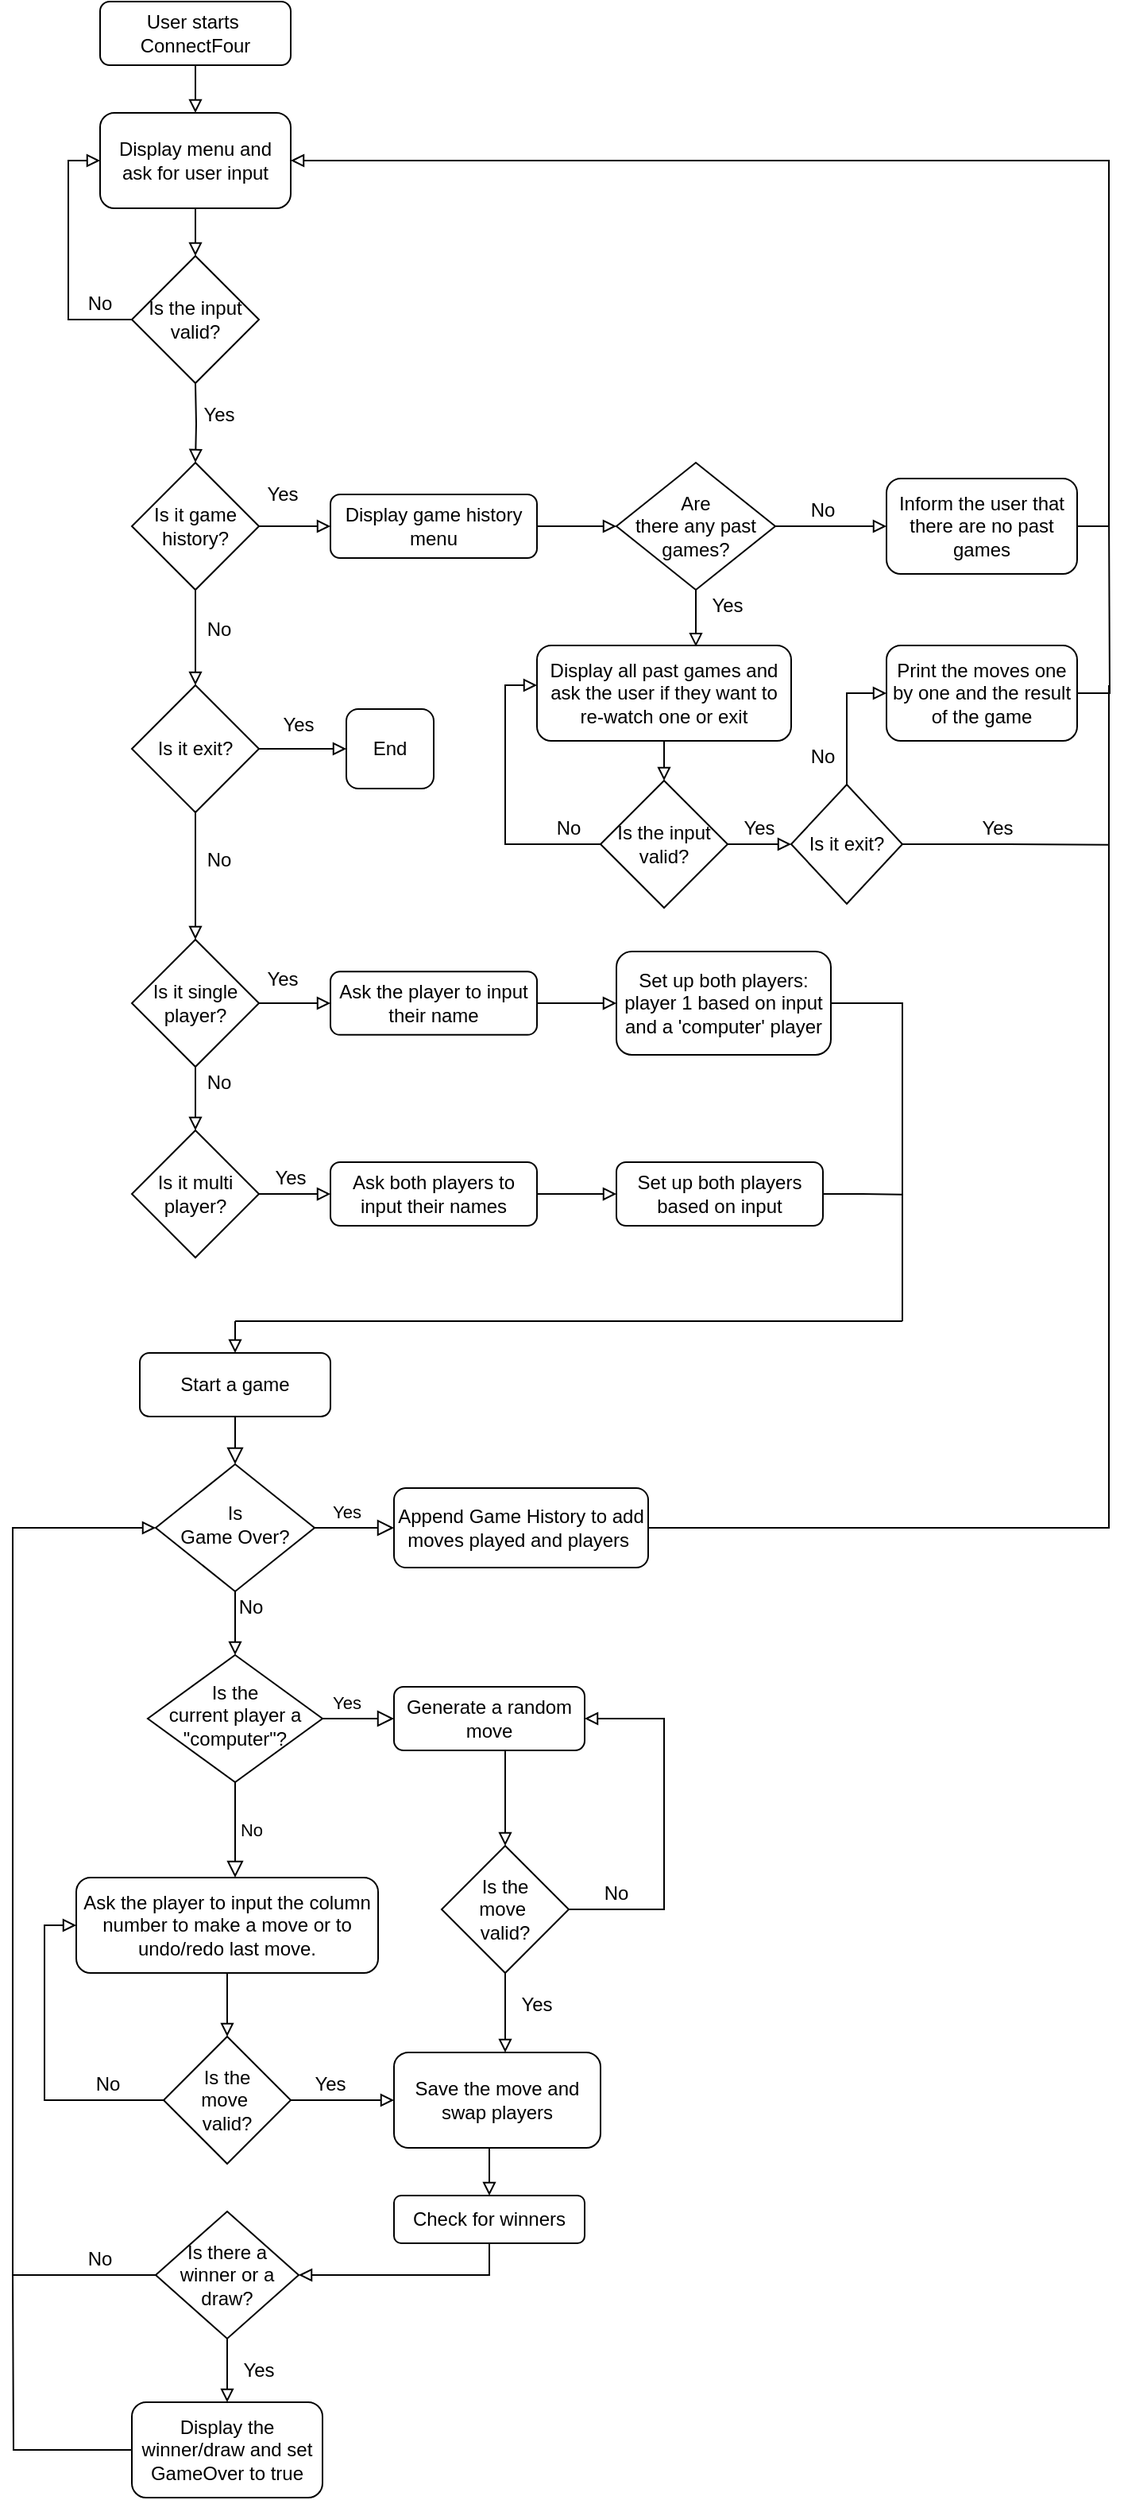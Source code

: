 <mxfile version="14.6.1" type="device"><diagram id="C5RBs43oDa-KdzZeNtuy" name="Page-1"><mxGraphModel dx="1422" dy="1931" grid="1" gridSize="10" guides="1" tooltips="1" connect="1" arrows="1" fold="1" page="1" pageScale="1" pageWidth="827" pageHeight="1169" math="0" shadow="0"><root><mxCell id="WIyWlLk6GJQsqaUBKTNV-0"/><mxCell id="WIyWlLk6GJQsqaUBKTNV-1" parent="WIyWlLk6GJQsqaUBKTNV-0"/><mxCell id="WIyWlLk6GJQsqaUBKTNV-2" value="" style="rounded=0;html=1;jettySize=auto;orthogonalLoop=1;fontSize=11;endArrow=block;endFill=0;endSize=8;strokeWidth=1;shadow=0;labelBackgroundColor=none;edgeStyle=orthogonalEdgeStyle;" parent="WIyWlLk6GJQsqaUBKTNV-1" source="WIyWlLk6GJQsqaUBKTNV-3" target="WIyWlLk6GJQsqaUBKTNV-6" edge="1"><mxGeometry relative="1" as="geometry"/></mxCell><mxCell id="ow4fzJe0khwe77qs3U7e-121" style="edgeStyle=elbowEdgeStyle;rounded=0;orthogonalLoop=1;jettySize=auto;html=1;exitX=0.5;exitY=0;exitDx=0;exitDy=0;endArrow=none;endFill=0;startArrow=block;startFill=0;" parent="WIyWlLk6GJQsqaUBKTNV-1" source="WIyWlLk6GJQsqaUBKTNV-3" edge="1"><mxGeometry relative="1" as="geometry"><mxPoint x="170" y="-310" as="targetPoint"/></mxGeometry></mxCell><mxCell id="WIyWlLk6GJQsqaUBKTNV-3" value="Start a game" style="rounded=1;whiteSpace=wrap;html=1;fontSize=12;glass=0;strokeWidth=1;shadow=0;" parent="WIyWlLk6GJQsqaUBKTNV-1" vertex="1"><mxGeometry x="110" y="-290" width="120" height="40" as="geometry"/></mxCell><mxCell id="WIyWlLk6GJQsqaUBKTNV-5" value="Yes" style="edgeStyle=orthogonalEdgeStyle;rounded=0;html=1;jettySize=auto;orthogonalLoop=1;fontSize=11;endArrow=block;endFill=0;endSize=8;strokeWidth=1;shadow=0;labelBackgroundColor=none;" parent="WIyWlLk6GJQsqaUBKTNV-1" source="WIyWlLk6GJQsqaUBKTNV-6" edge="1"><mxGeometry x="-0.2" y="10" relative="1" as="geometry"><mxPoint as="offset"/><mxPoint x="270" y="-180" as="targetPoint"/></mxGeometry></mxCell><mxCell id="ow4fzJe0khwe77qs3U7e-136" style="edgeStyle=elbowEdgeStyle;rounded=0;orthogonalLoop=1;jettySize=auto;html=1;exitX=0.5;exitY=1;exitDx=0;exitDy=0;entryX=0.5;entryY=0;entryDx=0;entryDy=0;startArrow=none;startFill=0;endArrow=block;endFill=0;" parent="WIyWlLk6GJQsqaUBKTNV-1" source="WIyWlLk6GJQsqaUBKTNV-6" target="WIyWlLk6GJQsqaUBKTNV-10" edge="1"><mxGeometry relative="1" as="geometry"/></mxCell><mxCell id="WIyWlLk6GJQsqaUBKTNV-6" value="Is &lt;br&gt;Game Over?" style="rhombus;whiteSpace=wrap;html=1;shadow=0;fontFamily=Helvetica;fontSize=12;align=center;strokeWidth=1;spacing=6;spacingTop=-4;" parent="WIyWlLk6GJQsqaUBKTNV-1" vertex="1"><mxGeometry x="120" y="-220" width="100" height="80" as="geometry"/></mxCell><mxCell id="ow4fzJe0khwe77qs3U7e-125" style="edgeStyle=elbowEdgeStyle;rounded=0;orthogonalLoop=1;jettySize=auto;html=1;exitX=1;exitY=0.5;exitDx=0;exitDy=0;startArrow=none;startFill=0;endArrow=none;endFill=0;" parent="WIyWlLk6GJQsqaUBKTNV-1" source="WIyWlLk6GJQsqaUBKTNV-7" edge="1"><mxGeometry relative="1" as="geometry"><mxPoint x="720" y="-610" as="targetPoint"/><Array as="points"><mxPoint x="720" y="-550"/></Array></mxGeometry></mxCell><mxCell id="WIyWlLk6GJQsqaUBKTNV-7" value="Append Game History to add moves played and players&amp;nbsp;" style="rounded=1;whiteSpace=wrap;html=1;fontSize=12;glass=0;strokeWidth=1;shadow=0;" parent="WIyWlLk6GJQsqaUBKTNV-1" vertex="1"><mxGeometry x="270" y="-205" width="160" height="50" as="geometry"/></mxCell><mxCell id="WIyWlLk6GJQsqaUBKTNV-8" value="No" style="rounded=0;html=1;jettySize=auto;orthogonalLoop=1;fontSize=11;endArrow=block;endFill=0;endSize=8;strokeWidth=1;shadow=0;labelBackgroundColor=none;edgeStyle=orthogonalEdgeStyle;" parent="WIyWlLk6GJQsqaUBKTNV-1" source="WIyWlLk6GJQsqaUBKTNV-10" target="WIyWlLk6GJQsqaUBKTNV-11" edge="1"><mxGeometry y="10" relative="1" as="geometry"><mxPoint as="offset"/><Array as="points"><mxPoint x="170" y="30"/><mxPoint x="170" y="30"/></Array></mxGeometry></mxCell><mxCell id="WIyWlLk6GJQsqaUBKTNV-9" value="Yes" style="edgeStyle=orthogonalEdgeStyle;rounded=0;html=1;jettySize=auto;orthogonalLoop=1;fontSize=11;endArrow=block;endFill=0;endSize=8;strokeWidth=1;shadow=0;labelBackgroundColor=none;" parent="WIyWlLk6GJQsqaUBKTNV-1" source="WIyWlLk6GJQsqaUBKTNV-10" target="WIyWlLk6GJQsqaUBKTNV-12" edge="1"><mxGeometry x="-0.333" y="10" relative="1" as="geometry"><mxPoint as="offset"/></mxGeometry></mxCell><mxCell id="WIyWlLk6GJQsqaUBKTNV-10" value="&lt;font style=&quot;font-size: 12px&quot;&gt;Is the &lt;br&gt;current player a &lt;br&gt;&quot;computer&quot;?&lt;/font&gt;" style="rhombus;whiteSpace=wrap;html=1;shadow=0;fontFamily=Helvetica;fontSize=12;align=center;strokeWidth=1;spacing=6;spacingTop=-4;" parent="WIyWlLk6GJQsqaUBKTNV-1" vertex="1"><mxGeometry x="115" y="-100" width="110" height="80" as="geometry"/></mxCell><mxCell id="ow4fzJe0khwe77qs3U7e-8" style="edgeStyle=orthogonalEdgeStyle;rounded=0;orthogonalLoop=1;jettySize=auto;html=1;exitX=0.5;exitY=1;exitDx=0;exitDy=0;entryX=0.5;entryY=0;entryDx=0;entryDy=0;endArrow=block;endFill=0;" parent="WIyWlLk6GJQsqaUBKTNV-1" source="WIyWlLk6GJQsqaUBKTNV-11" target="ow4fzJe0khwe77qs3U7e-7" edge="1"><mxGeometry relative="1" as="geometry"/></mxCell><mxCell id="WIyWlLk6GJQsqaUBKTNV-11" value="Ask the player to input the column number to make a move or to undo/redo last move." style="rounded=1;whiteSpace=wrap;html=1;fontSize=12;glass=0;strokeWidth=1;shadow=0;" parent="WIyWlLk6GJQsqaUBKTNV-1" vertex="1"><mxGeometry x="70" y="40" width="190" height="60" as="geometry"/></mxCell><mxCell id="ow4fzJe0khwe77qs3U7e-5" style="edgeStyle=orthogonalEdgeStyle;rounded=0;orthogonalLoop=1;jettySize=auto;html=1;exitX=0.5;exitY=1;exitDx=0;exitDy=0;endArrow=block;endFill=0;" parent="WIyWlLk6GJQsqaUBKTNV-1" source="WIyWlLk6GJQsqaUBKTNV-12" target="ow4fzJe0khwe77qs3U7e-3" edge="1"><mxGeometry relative="1" as="geometry"><Array as="points"><mxPoint x="340" y="-40"/></Array></mxGeometry></mxCell><mxCell id="WIyWlLk6GJQsqaUBKTNV-12" value="Generate a random move" style="rounded=1;whiteSpace=wrap;html=1;fontSize=12;glass=0;strokeWidth=1;shadow=0;" parent="WIyWlLk6GJQsqaUBKTNV-1" vertex="1"><mxGeometry x="270" y="-80" width="120" height="40" as="geometry"/></mxCell><mxCell id="ow4fzJe0khwe77qs3U7e-11" style="edgeStyle=orthogonalEdgeStyle;rounded=0;orthogonalLoop=1;jettySize=auto;html=1;exitX=1;exitY=0.5;exitDx=0;exitDy=0;entryX=1;entryY=0.5;entryDx=0;entryDy=0;endArrow=block;endFill=0;" parent="WIyWlLk6GJQsqaUBKTNV-1" source="ow4fzJe0khwe77qs3U7e-3" target="WIyWlLk6GJQsqaUBKTNV-12" edge="1"><mxGeometry relative="1" as="geometry"><Array as="points"><mxPoint x="440" y="60"/><mxPoint x="440" y="-60"/></Array></mxGeometry></mxCell><mxCell id="ow4fzJe0khwe77qs3U7e-14" style="edgeStyle=orthogonalEdgeStyle;rounded=0;orthogonalLoop=1;jettySize=auto;html=1;exitX=0.5;exitY=1;exitDx=0;exitDy=0;endArrow=block;endFill=0;" parent="WIyWlLk6GJQsqaUBKTNV-1" source="ow4fzJe0khwe77qs3U7e-3" edge="1"><mxGeometry relative="1" as="geometry"><mxPoint x="340" y="150" as="targetPoint"/></mxGeometry></mxCell><mxCell id="ow4fzJe0khwe77qs3U7e-3" value="Is the&lt;br&gt;move&amp;nbsp;&lt;br&gt;valid?" style="rhombus;whiteSpace=wrap;html=1;" parent="WIyWlLk6GJQsqaUBKTNV-1" vertex="1"><mxGeometry x="300" y="20" width="80" height="80" as="geometry"/></mxCell><mxCell id="ow4fzJe0khwe77qs3U7e-19" style="edgeStyle=orthogonalEdgeStyle;rounded=0;orthogonalLoop=1;jettySize=auto;html=1;exitX=0.5;exitY=1;exitDx=0;exitDy=0;entryX=0.5;entryY=0;entryDx=0;entryDy=0;endArrow=block;endFill=0;" parent="WIyWlLk6GJQsqaUBKTNV-1" source="ow4fzJe0khwe77qs3U7e-6" target="ow4fzJe0khwe77qs3U7e-18" edge="1"><mxGeometry relative="1" as="geometry"/></mxCell><mxCell id="ow4fzJe0khwe77qs3U7e-6" value="Save the move and swap players" style="rounded=1;whiteSpace=wrap;html=1;" parent="WIyWlLk6GJQsqaUBKTNV-1" vertex="1"><mxGeometry x="270" y="150" width="130" height="60" as="geometry"/></mxCell><mxCell id="ow4fzJe0khwe77qs3U7e-9" style="edgeStyle=orthogonalEdgeStyle;rounded=0;orthogonalLoop=1;jettySize=auto;html=1;exitX=0;exitY=0.5;exitDx=0;exitDy=0;entryX=0;entryY=0.5;entryDx=0;entryDy=0;endArrow=block;endFill=0;" parent="WIyWlLk6GJQsqaUBKTNV-1" source="ow4fzJe0khwe77qs3U7e-7" target="WIyWlLk6GJQsqaUBKTNV-11" edge="1"><mxGeometry relative="1" as="geometry"><Array as="points"><mxPoint x="50" y="180"/><mxPoint x="50" y="70"/></Array></mxGeometry></mxCell><mxCell id="ow4fzJe0khwe77qs3U7e-15" style="edgeStyle=orthogonalEdgeStyle;rounded=0;orthogonalLoop=1;jettySize=auto;html=1;exitX=1;exitY=0.5;exitDx=0;exitDy=0;entryX=0;entryY=0.5;entryDx=0;entryDy=0;endArrow=block;endFill=0;" parent="WIyWlLk6GJQsqaUBKTNV-1" source="ow4fzJe0khwe77qs3U7e-7" target="ow4fzJe0khwe77qs3U7e-6" edge="1"><mxGeometry relative="1" as="geometry"/></mxCell><mxCell id="ow4fzJe0khwe77qs3U7e-7" value="Is the&lt;br&gt;move&amp;nbsp;&lt;br&gt;valid?" style="rhombus;whiteSpace=wrap;html=1;" parent="WIyWlLk6GJQsqaUBKTNV-1" vertex="1"><mxGeometry x="125" y="140" width="80" height="80" as="geometry"/></mxCell><mxCell id="ow4fzJe0khwe77qs3U7e-10" value="No" style="text;html=1;strokeColor=none;fillColor=none;align=center;verticalAlign=middle;whiteSpace=wrap;rounded=0;" parent="WIyWlLk6GJQsqaUBKTNV-1" vertex="1"><mxGeometry x="70" y="160" width="40" height="20" as="geometry"/></mxCell><mxCell id="ow4fzJe0khwe77qs3U7e-12" value="No" style="text;html=1;strokeColor=none;fillColor=none;align=center;verticalAlign=middle;whiteSpace=wrap;rounded=0;" parent="WIyWlLk6GJQsqaUBKTNV-1" vertex="1"><mxGeometry x="390" y="40" width="40" height="20" as="geometry"/></mxCell><mxCell id="ow4fzJe0khwe77qs3U7e-16" value="Yes" style="text;html=1;strokeColor=none;fillColor=none;align=center;verticalAlign=middle;whiteSpace=wrap;rounded=0;" parent="WIyWlLk6GJQsqaUBKTNV-1" vertex="1"><mxGeometry x="210" y="160" width="40" height="20" as="geometry"/></mxCell><mxCell id="ow4fzJe0khwe77qs3U7e-17" value="Yes" style="text;html=1;strokeColor=none;fillColor=none;align=center;verticalAlign=middle;whiteSpace=wrap;rounded=0;" parent="WIyWlLk6GJQsqaUBKTNV-1" vertex="1"><mxGeometry x="340" y="110" width="40" height="20" as="geometry"/></mxCell><mxCell id="ow4fzJe0khwe77qs3U7e-21" style="edgeStyle=orthogonalEdgeStyle;rounded=0;orthogonalLoop=1;jettySize=auto;html=1;exitX=0.5;exitY=1;exitDx=0;exitDy=0;entryX=1;entryY=0.5;entryDx=0;entryDy=0;endArrow=block;endFill=0;" parent="WIyWlLk6GJQsqaUBKTNV-1" source="ow4fzJe0khwe77qs3U7e-18" target="ow4fzJe0khwe77qs3U7e-20" edge="1"><mxGeometry relative="1" as="geometry"/></mxCell><mxCell id="ow4fzJe0khwe77qs3U7e-18" value="Check for winners" style="rounded=1;whiteSpace=wrap;html=1;" parent="WIyWlLk6GJQsqaUBKTNV-1" vertex="1"><mxGeometry x="270" y="240" width="120" height="30" as="geometry"/></mxCell><mxCell id="ow4fzJe0khwe77qs3U7e-24" style="edgeStyle=orthogonalEdgeStyle;rounded=0;orthogonalLoop=1;jettySize=auto;html=1;exitX=0.5;exitY=1;exitDx=0;exitDy=0;entryX=0.5;entryY=0;entryDx=0;entryDy=0;endArrow=block;endFill=0;" parent="WIyWlLk6GJQsqaUBKTNV-1" source="ow4fzJe0khwe77qs3U7e-20" target="ow4fzJe0khwe77qs3U7e-22" edge="1"><mxGeometry relative="1" as="geometry"/></mxCell><mxCell id="ow4fzJe0khwe77qs3U7e-26" style="edgeStyle=orthogonalEdgeStyle;rounded=0;orthogonalLoop=1;jettySize=auto;html=1;exitX=0;exitY=0.5;exitDx=0;exitDy=0;entryX=0;entryY=0.5;entryDx=0;entryDy=0;endArrow=block;endFill=0;" parent="WIyWlLk6GJQsqaUBKTNV-1" source="ow4fzJe0khwe77qs3U7e-20" target="WIyWlLk6GJQsqaUBKTNV-6" edge="1"><mxGeometry relative="1" as="geometry"><Array as="points"><mxPoint x="30" y="290"/><mxPoint x="30" y="-180"/></Array></mxGeometry></mxCell><mxCell id="ow4fzJe0khwe77qs3U7e-20" value="Is there a winner or a draw?" style="rhombus;whiteSpace=wrap;html=1;" parent="WIyWlLk6GJQsqaUBKTNV-1" vertex="1"><mxGeometry x="120" y="250" width="90" height="80" as="geometry"/></mxCell><mxCell id="ow4fzJe0khwe77qs3U7e-29" style="edgeStyle=orthogonalEdgeStyle;rounded=0;orthogonalLoop=1;jettySize=auto;html=1;exitX=0;exitY=0.5;exitDx=0;exitDy=0;endArrow=none;endFill=0;" parent="WIyWlLk6GJQsqaUBKTNV-1" source="ow4fzJe0khwe77qs3U7e-22" edge="1"><mxGeometry relative="1" as="geometry"><mxPoint x="30" y="290" as="targetPoint"/></mxGeometry></mxCell><mxCell id="ow4fzJe0khwe77qs3U7e-22" value="Display the winner/draw and set GameOver to true" style="rounded=1;whiteSpace=wrap;html=1;" parent="WIyWlLk6GJQsqaUBKTNV-1" vertex="1"><mxGeometry x="105" y="370" width="120" height="60" as="geometry"/></mxCell><mxCell id="ow4fzJe0khwe77qs3U7e-25" value="Yes" style="text;html=1;strokeColor=none;fillColor=none;align=center;verticalAlign=middle;whiteSpace=wrap;rounded=0;" parent="WIyWlLk6GJQsqaUBKTNV-1" vertex="1"><mxGeometry x="165" y="340" width="40" height="20" as="geometry"/></mxCell><mxCell id="ow4fzJe0khwe77qs3U7e-28" value="No" style="text;html=1;strokeColor=none;fillColor=none;align=center;verticalAlign=middle;whiteSpace=wrap;rounded=0;" parent="WIyWlLk6GJQsqaUBKTNV-1" vertex="1"><mxGeometry x="65" y="270" width="40" height="20" as="geometry"/></mxCell><mxCell id="ow4fzJe0khwe77qs3U7e-33" style="edgeStyle=orthogonalEdgeStyle;rounded=0;orthogonalLoop=1;jettySize=auto;html=1;exitX=0.5;exitY=1;exitDx=0;exitDy=0;entryX=0.5;entryY=0;entryDx=0;entryDy=0;endArrow=block;endFill=0;" parent="WIyWlLk6GJQsqaUBKTNV-1" source="ow4fzJe0khwe77qs3U7e-30" target="ow4fzJe0khwe77qs3U7e-31" edge="1"><mxGeometry relative="1" as="geometry"/></mxCell><mxCell id="ow4fzJe0khwe77qs3U7e-30" value="User starts&amp;nbsp; ConnectFour" style="rounded=1;whiteSpace=wrap;html=1;fontSize=12;glass=0;strokeWidth=1;shadow=0;" parent="WIyWlLk6GJQsqaUBKTNV-1" vertex="1"><mxGeometry x="85" y="-1140" width="120" height="40" as="geometry"/></mxCell><mxCell id="ow4fzJe0khwe77qs3U7e-34" style="edgeStyle=orthogonalEdgeStyle;rounded=0;orthogonalLoop=1;jettySize=auto;html=1;exitX=0.5;exitY=1;exitDx=0;exitDy=0;entryX=0.5;entryY=0;entryDx=0;entryDy=0;endArrow=block;endFill=0;" parent="WIyWlLk6GJQsqaUBKTNV-1" source="ow4fzJe0khwe77qs3U7e-31" target="ow4fzJe0khwe77qs3U7e-32" edge="1"><mxGeometry relative="1" as="geometry"/></mxCell><mxCell id="ow4fzJe0khwe77qs3U7e-31" value="Display menu and ask for user input" style="rounded=1;whiteSpace=wrap;html=1;" parent="WIyWlLk6GJQsqaUBKTNV-1" vertex="1"><mxGeometry x="85" y="-1070" width="120" height="60" as="geometry"/></mxCell><mxCell id="ow4fzJe0khwe77qs3U7e-35" style="edgeStyle=orthogonalEdgeStyle;rounded=0;orthogonalLoop=1;jettySize=auto;html=1;exitX=0;exitY=0.5;exitDx=0;exitDy=0;entryX=0;entryY=0.5;entryDx=0;entryDy=0;endArrow=block;endFill=0;" parent="WIyWlLk6GJQsqaUBKTNV-1" source="ow4fzJe0khwe77qs3U7e-32" target="ow4fzJe0khwe77qs3U7e-31" edge="1"><mxGeometry relative="1" as="geometry"/></mxCell><mxCell id="ow4fzJe0khwe77qs3U7e-32" value="Is the input valid?" style="rhombus;whiteSpace=wrap;html=1;" parent="WIyWlLk6GJQsqaUBKTNV-1" vertex="1"><mxGeometry x="105" y="-980" width="80" height="80" as="geometry"/></mxCell><mxCell id="ow4fzJe0khwe77qs3U7e-36" value="Yes" style="text;html=1;strokeColor=none;fillColor=none;align=center;verticalAlign=middle;whiteSpace=wrap;rounded=0;" parent="WIyWlLk6GJQsqaUBKTNV-1" vertex="1"><mxGeometry x="140" y="-890" width="40" height="20" as="geometry"/></mxCell><mxCell id="ow4fzJe0khwe77qs3U7e-45" style="edgeStyle=orthogonalEdgeStyle;rounded=0;orthogonalLoop=1;jettySize=auto;html=1;exitX=0.5;exitY=1;exitDx=0;exitDy=0;entryX=0.5;entryY=0;entryDx=0;entryDy=0;endArrow=block;endFill=0;" parent="WIyWlLk6GJQsqaUBKTNV-1" target="ow4fzJe0khwe77qs3U7e-42" edge="1"><mxGeometry relative="1" as="geometry"><mxPoint x="145" y="-900" as="sourcePoint"/></mxGeometry></mxCell><mxCell id="ow4fzJe0khwe77qs3U7e-46" style="edgeStyle=orthogonalEdgeStyle;rounded=0;orthogonalLoop=1;jettySize=auto;html=1;exitX=0.5;exitY=1;exitDx=0;exitDy=0;entryX=0.5;entryY=0;entryDx=0;entryDy=0;endArrow=block;endFill=0;" parent="WIyWlLk6GJQsqaUBKTNV-1" source="ow4fzJe0khwe77qs3U7e-42" target="ow4fzJe0khwe77qs3U7e-43" edge="1"><mxGeometry relative="1" as="geometry"/></mxCell><mxCell id="ow4fzJe0khwe77qs3U7e-62" style="edgeStyle=orthogonalEdgeStyle;rounded=0;orthogonalLoop=1;jettySize=auto;html=1;exitX=1;exitY=0.5;exitDx=0;exitDy=0;entryX=0;entryY=0.5;entryDx=0;entryDy=0;endArrow=block;endFill=0;" parent="WIyWlLk6GJQsqaUBKTNV-1" source="ow4fzJe0khwe77qs3U7e-42" target="ow4fzJe0khwe77qs3U7e-60" edge="1"><mxGeometry relative="1" as="geometry"/></mxCell><mxCell id="ow4fzJe0khwe77qs3U7e-42" value="Is it game history?" style="rhombus;whiteSpace=wrap;html=1;" parent="WIyWlLk6GJQsqaUBKTNV-1" vertex="1"><mxGeometry x="105" y="-850" width="80" height="80" as="geometry"/></mxCell><mxCell id="ow4fzJe0khwe77qs3U7e-70" style="edgeStyle=orthogonalEdgeStyle;rounded=0;orthogonalLoop=1;jettySize=auto;html=1;exitX=1;exitY=0.5;exitDx=0;exitDy=0;entryX=0;entryY=0.5;entryDx=0;entryDy=0;endArrow=block;endFill=0;" parent="WIyWlLk6GJQsqaUBKTNV-1" source="ow4fzJe0khwe77qs3U7e-43" target="ow4fzJe0khwe77qs3U7e-69" edge="1"><mxGeometry relative="1" as="geometry"/></mxCell><mxCell id="ow4fzJe0khwe77qs3U7e-117" style="edgeStyle=orthogonalEdgeStyle;rounded=0;orthogonalLoop=1;jettySize=auto;html=1;exitX=0.5;exitY=1;exitDx=0;exitDy=0;entryX=0.5;entryY=0;entryDx=0;entryDy=0;endArrow=block;endFill=0;" parent="WIyWlLk6GJQsqaUBKTNV-1" source="ow4fzJe0khwe77qs3U7e-43" target="ow4fzJe0khwe77qs3U7e-105" edge="1"><mxGeometry relative="1" as="geometry"/></mxCell><mxCell id="ow4fzJe0khwe77qs3U7e-43" value="Is it exit?" style="rhombus;whiteSpace=wrap;html=1;" parent="WIyWlLk6GJQsqaUBKTNV-1" vertex="1"><mxGeometry x="105" y="-710" width="80" height="80" as="geometry"/></mxCell><mxCell id="ow4fzJe0khwe77qs3U7e-48" value="No" style="text;html=1;strokeColor=none;fillColor=none;align=center;verticalAlign=middle;whiteSpace=wrap;rounded=0;" parent="WIyWlLk6GJQsqaUBKTNV-1" vertex="1"><mxGeometry x="65" y="-960" width="40" height="20" as="geometry"/></mxCell><mxCell id="ow4fzJe0khwe77qs3U7e-49" value="No" style="text;html=1;strokeColor=none;fillColor=none;align=center;verticalAlign=middle;whiteSpace=wrap;rounded=0;" parent="WIyWlLk6GJQsqaUBKTNV-1" vertex="1"><mxGeometry x="140" y="-755" width="40" height="20" as="geometry"/></mxCell><mxCell id="ow4fzJe0khwe77qs3U7e-63" style="edgeStyle=orthogonalEdgeStyle;rounded=0;orthogonalLoop=1;jettySize=auto;html=1;exitX=1;exitY=0.5;exitDx=0;exitDy=0;entryX=0;entryY=0.5;entryDx=0;entryDy=0;endArrow=block;endFill=0;" parent="WIyWlLk6GJQsqaUBKTNV-1" source="ow4fzJe0khwe77qs3U7e-60" target="ow4fzJe0khwe77qs3U7e-61" edge="1"><mxGeometry relative="1" as="geometry"/></mxCell><mxCell id="ow4fzJe0khwe77qs3U7e-60" value="Display game history menu" style="rounded=1;whiteSpace=wrap;html=1;" parent="WIyWlLk6GJQsqaUBKTNV-1" vertex="1"><mxGeometry x="230" y="-830" width="130" height="40" as="geometry"/></mxCell><mxCell id="ow4fzJe0khwe77qs3U7e-64" style="edgeStyle=orthogonalEdgeStyle;rounded=0;orthogonalLoop=1;jettySize=auto;html=1;exitX=1;exitY=0.5;exitDx=0;exitDy=0;endArrow=block;endFill=0;entryX=0;entryY=0.5;entryDx=0;entryDy=0;" parent="WIyWlLk6GJQsqaUBKTNV-1" source="ow4fzJe0khwe77qs3U7e-61" target="ow4fzJe0khwe77qs3U7e-67" edge="1"><mxGeometry relative="1" as="geometry"><mxPoint x="570" y="-830" as="targetPoint"/></mxGeometry></mxCell><mxCell id="ow4fzJe0khwe77qs3U7e-100" style="edgeStyle=orthogonalEdgeStyle;rounded=0;orthogonalLoop=1;jettySize=auto;html=1;exitX=0.5;exitY=1;exitDx=0;exitDy=0;entryX=0.625;entryY=0.011;entryDx=0;entryDy=0;endArrow=block;endFill=0;entryPerimeter=0;" parent="WIyWlLk6GJQsqaUBKTNV-1" source="ow4fzJe0khwe77qs3U7e-61" target="ow4fzJe0khwe77qs3U7e-68" edge="1"><mxGeometry relative="1" as="geometry"/></mxCell><mxCell id="ow4fzJe0khwe77qs3U7e-61" value="Are &lt;br&gt;there any past games?" style="rhombus;whiteSpace=wrap;html=1;" parent="WIyWlLk6GJQsqaUBKTNV-1" vertex="1"><mxGeometry x="410" y="-850" width="100" height="80" as="geometry"/></mxCell><mxCell id="ow4fzJe0khwe77qs3U7e-66" value="Yes" style="text;html=1;strokeColor=none;fillColor=none;align=center;verticalAlign=middle;whiteSpace=wrap;rounded=0;" parent="WIyWlLk6GJQsqaUBKTNV-1" vertex="1"><mxGeometry x="460" y="-770" width="40" height="20" as="geometry"/></mxCell><mxCell id="ow4fzJe0khwe77qs3U7e-101" style="edgeStyle=orthogonalEdgeStyle;rounded=0;orthogonalLoop=1;jettySize=auto;html=1;exitX=1;exitY=0.5;exitDx=0;exitDy=0;entryX=1;entryY=0.5;entryDx=0;entryDy=0;endArrow=block;endFill=0;" parent="WIyWlLk6GJQsqaUBKTNV-1" source="ow4fzJe0khwe77qs3U7e-67" target="ow4fzJe0khwe77qs3U7e-31" edge="1"><mxGeometry relative="1" as="geometry"/></mxCell><mxCell id="ow4fzJe0khwe77qs3U7e-67" value="Inform the user that there are no past games" style="rounded=1;whiteSpace=wrap;html=1;" parent="WIyWlLk6GJQsqaUBKTNV-1" vertex="1"><mxGeometry x="580" y="-840" width="120" height="60" as="geometry"/></mxCell><mxCell id="ow4fzJe0khwe77qs3U7e-99" style="edgeStyle=orthogonalEdgeStyle;rounded=0;orthogonalLoop=1;jettySize=auto;html=1;exitX=0.5;exitY=1;exitDx=0;exitDy=0;entryX=0.5;entryY=0;entryDx=0;entryDy=0;endArrow=block;endFill=0;" parent="WIyWlLk6GJQsqaUBKTNV-1" source="ow4fzJe0khwe77qs3U7e-68" target="ow4fzJe0khwe77qs3U7e-71" edge="1"><mxGeometry relative="1" as="geometry"><Array as="points"><mxPoint x="440" y="-680"/></Array></mxGeometry></mxCell><mxCell id="ow4fzJe0khwe77qs3U7e-68" value="Display all past games and ask the user if they want to re-watch one or exit" style="rounded=1;whiteSpace=wrap;html=1;" parent="WIyWlLk6GJQsqaUBKTNV-1" vertex="1"><mxGeometry x="360" y="-735" width="160" height="60" as="geometry"/></mxCell><mxCell id="ow4fzJe0khwe77qs3U7e-69" value="End" style="rounded=1;whiteSpace=wrap;html=1;" parent="WIyWlLk6GJQsqaUBKTNV-1" vertex="1"><mxGeometry x="240" y="-695" width="55" height="50" as="geometry"/></mxCell><mxCell id="ow4fzJe0khwe77qs3U7e-72" style="edgeStyle=orthogonalEdgeStyle;rounded=0;orthogonalLoop=1;jettySize=auto;html=1;exitX=0;exitY=0.5;exitDx=0;exitDy=0;endArrow=block;endFill=0;" parent="WIyWlLk6GJQsqaUBKTNV-1" source="ow4fzJe0khwe77qs3U7e-71" edge="1"><mxGeometry relative="1" as="geometry"><mxPoint x="360" y="-710" as="targetPoint"/><Array as="points"><mxPoint x="340" y="-610"/><mxPoint x="340" y="-710"/></Array></mxGeometry></mxCell><mxCell id="ow4fzJe0khwe77qs3U7e-83" style="edgeStyle=orthogonalEdgeStyle;rounded=0;orthogonalLoop=1;jettySize=auto;html=1;exitX=1;exitY=0.5;exitDx=0;exitDy=0;entryX=0;entryY=0.5;entryDx=0;entryDy=0;endArrow=block;endFill=0;" parent="WIyWlLk6GJQsqaUBKTNV-1" source="ow4fzJe0khwe77qs3U7e-71" target="ow4fzJe0khwe77qs3U7e-126" edge="1"><mxGeometry relative="1" as="geometry"/></mxCell><mxCell id="ow4fzJe0khwe77qs3U7e-71" value="Is the input valid?" style="rhombus;whiteSpace=wrap;html=1;" parent="WIyWlLk6GJQsqaUBKTNV-1" vertex="1"><mxGeometry x="400" y="-650" width="80" height="80" as="geometry"/></mxCell><mxCell id="ow4fzJe0khwe77qs3U7e-74" value="No" style="text;html=1;strokeColor=none;fillColor=none;align=center;verticalAlign=middle;whiteSpace=wrap;rounded=0;" parent="WIyWlLk6GJQsqaUBKTNV-1" vertex="1"><mxGeometry x="520" y="-830" width="40" height="20" as="geometry"/></mxCell><mxCell id="ow4fzJe0khwe77qs3U7e-75" value="Yes" style="text;html=1;strokeColor=none;fillColor=none;align=center;verticalAlign=middle;whiteSpace=wrap;rounded=0;" parent="WIyWlLk6GJQsqaUBKTNV-1" vertex="1"><mxGeometry x="180" y="-840" width="40" height="20" as="geometry"/></mxCell><mxCell id="ow4fzJe0khwe77qs3U7e-77" value="Yes" style="text;html=1;strokeColor=none;fillColor=none;align=center;verticalAlign=middle;whiteSpace=wrap;rounded=0;" parent="WIyWlLk6GJQsqaUBKTNV-1" vertex="1"><mxGeometry x="190" y="-695" width="40" height="20" as="geometry"/></mxCell><mxCell id="ow4fzJe0khwe77qs3U7e-79" value="No" style="text;html=1;strokeColor=none;fillColor=none;align=center;verticalAlign=middle;whiteSpace=wrap;rounded=0;" parent="WIyWlLk6GJQsqaUBKTNV-1" vertex="1"><mxGeometry x="360" y="-630" width="40" height="20" as="geometry"/></mxCell><mxCell id="ow4fzJe0khwe77qs3U7e-102" style="edgeStyle=orthogonalEdgeStyle;rounded=0;orthogonalLoop=1;jettySize=auto;html=1;exitX=1;exitY=0.5;exitDx=0;exitDy=0;endArrow=none;endFill=0;" parent="WIyWlLk6GJQsqaUBKTNV-1" source="ow4fzJe0khwe77qs3U7e-81" edge="1"><mxGeometry relative="1" as="geometry"><mxPoint x="720" y="-820" as="targetPoint"/></mxGeometry></mxCell><mxCell id="ow4fzJe0khwe77qs3U7e-81" value="Print the moves one by one and the result of the game" style="rounded=1;whiteSpace=wrap;html=1;" parent="WIyWlLk6GJQsqaUBKTNV-1" vertex="1"><mxGeometry x="580" y="-735" width="120" height="60" as="geometry"/></mxCell><mxCell id="ow4fzJe0khwe77qs3U7e-98" value="Yes" style="text;html=1;strokeColor=none;fillColor=none;align=center;verticalAlign=middle;whiteSpace=wrap;rounded=0;" parent="WIyWlLk6GJQsqaUBKTNV-1" vertex="1"><mxGeometry x="480" y="-630" width="40" height="20" as="geometry"/></mxCell><mxCell id="ow4fzJe0khwe77qs3U7e-103" style="edgeStyle=orthogonalEdgeStyle;rounded=0;orthogonalLoop=1;jettySize=auto;html=1;exitX=0.5;exitY=1;exitDx=0;exitDy=0;entryX=0.5;entryY=0;entryDx=0;entryDy=0;endArrow=block;endFill=0;" parent="WIyWlLk6GJQsqaUBKTNV-1" source="ow4fzJe0khwe77qs3U7e-105" target="ow4fzJe0khwe77qs3U7e-107" edge="1"><mxGeometry relative="1" as="geometry"/></mxCell><mxCell id="ow4fzJe0khwe77qs3U7e-104" style="edgeStyle=orthogonalEdgeStyle;rounded=0;orthogonalLoop=1;jettySize=auto;html=1;exitX=1;exitY=0.5;exitDx=0;exitDy=0;endArrow=block;endFill=0;" parent="WIyWlLk6GJQsqaUBKTNV-1" source="ow4fzJe0khwe77qs3U7e-105" target="ow4fzJe0khwe77qs3U7e-110" edge="1"><mxGeometry relative="1" as="geometry"><mxPoint x="270" y="-509.657" as="targetPoint"/></mxGeometry></mxCell><mxCell id="ow4fzJe0khwe77qs3U7e-105" value="Is it single&lt;br&gt;player?" style="rhombus;whiteSpace=wrap;html=1;" parent="WIyWlLk6GJQsqaUBKTNV-1" vertex="1"><mxGeometry x="105" y="-550" width="80" height="80" as="geometry"/></mxCell><mxCell id="ow4fzJe0khwe77qs3U7e-106" style="edgeStyle=orthogonalEdgeStyle;rounded=0;orthogonalLoop=1;jettySize=auto;html=1;exitX=1;exitY=0.5;exitDx=0;exitDy=0;endArrow=block;endFill=0;" parent="WIyWlLk6GJQsqaUBKTNV-1" source="ow4fzJe0khwe77qs3U7e-107" target="ow4fzJe0khwe77qs3U7e-112" edge="1"><mxGeometry relative="1" as="geometry"/></mxCell><mxCell id="ow4fzJe0khwe77qs3U7e-107" value="Is it multi&lt;br&gt;player?" style="rhombus;whiteSpace=wrap;html=1;" parent="WIyWlLk6GJQsqaUBKTNV-1" vertex="1"><mxGeometry x="105" y="-429.99" width="80" height="80" as="geometry"/></mxCell><mxCell id="ow4fzJe0khwe77qs3U7e-108" value="No" style="text;html=1;strokeColor=none;fillColor=none;align=center;verticalAlign=middle;whiteSpace=wrap;rounded=0;" parent="WIyWlLk6GJQsqaUBKTNV-1" vertex="1"><mxGeometry x="140" y="-469.99" width="40" height="20" as="geometry"/></mxCell><mxCell id="ow4fzJe0khwe77qs3U7e-109" style="edgeStyle=orthogonalEdgeStyle;rounded=0;orthogonalLoop=1;jettySize=auto;html=1;exitX=1;exitY=0.5;exitDx=0;exitDy=0;endArrow=block;endFill=0;" parent="WIyWlLk6GJQsqaUBKTNV-1" source="ow4fzJe0khwe77qs3U7e-110" target="ow4fzJe0khwe77qs3U7e-113" edge="1"><mxGeometry relative="1" as="geometry"/></mxCell><mxCell id="ow4fzJe0khwe77qs3U7e-110" value="Ask the player to input their name" style="rounded=1;whiteSpace=wrap;html=1;" parent="WIyWlLk6GJQsqaUBKTNV-1" vertex="1"><mxGeometry x="230" y="-529.91" width="130" height="39.83" as="geometry"/></mxCell><mxCell id="ow4fzJe0khwe77qs3U7e-111" style="edgeStyle=orthogonalEdgeStyle;rounded=0;orthogonalLoop=1;jettySize=auto;html=1;exitX=1;exitY=0.5;exitDx=0;exitDy=0;entryX=0;entryY=0.5;entryDx=0;entryDy=0;endArrow=block;endFill=0;" parent="WIyWlLk6GJQsqaUBKTNV-1" source="ow4fzJe0khwe77qs3U7e-112" target="ow4fzJe0khwe77qs3U7e-114" edge="1"><mxGeometry relative="1" as="geometry"/></mxCell><mxCell id="ow4fzJe0khwe77qs3U7e-112" value="Ask both players to input their names" style="rounded=1;whiteSpace=wrap;html=1;" parent="WIyWlLk6GJQsqaUBKTNV-1" vertex="1"><mxGeometry x="230" y="-409.99" width="130" height="39.99" as="geometry"/></mxCell><mxCell id="ow4fzJe0khwe77qs3U7e-123" style="edgeStyle=elbowEdgeStyle;rounded=0;orthogonalLoop=1;jettySize=auto;html=1;exitX=1;exitY=0.5;exitDx=0;exitDy=0;endArrow=none;endFill=0;" parent="WIyWlLk6GJQsqaUBKTNV-1" source="ow4fzJe0khwe77qs3U7e-113" edge="1"><mxGeometry relative="1" as="geometry"><mxPoint x="590" y="-310" as="targetPoint"/><Array as="points"><mxPoint x="590" y="-330"/></Array></mxGeometry></mxCell><mxCell id="ow4fzJe0khwe77qs3U7e-113" value="Set up both players: player 1 based on input and a 'computer' player" style="rounded=1;whiteSpace=wrap;html=1;" parent="WIyWlLk6GJQsqaUBKTNV-1" vertex="1"><mxGeometry x="410" y="-542.52" width="135" height="65.04" as="geometry"/></mxCell><mxCell id="ow4fzJe0khwe77qs3U7e-124" style="edgeStyle=elbowEdgeStyle;rounded=0;orthogonalLoop=1;jettySize=auto;html=1;exitX=1;exitY=0.5;exitDx=0;exitDy=0;endArrow=none;endFill=0;" parent="WIyWlLk6GJQsqaUBKTNV-1" source="ow4fzJe0khwe77qs3U7e-114" edge="1"><mxGeometry relative="1" as="geometry"><mxPoint x="590" y="-389.667" as="targetPoint"/></mxGeometry></mxCell><mxCell id="ow4fzJe0khwe77qs3U7e-114" value="Set up both players based on input" style="rounded=1;whiteSpace=wrap;html=1;" parent="WIyWlLk6GJQsqaUBKTNV-1" vertex="1"><mxGeometry x="410" y="-409.99" width="130" height="39.99" as="geometry"/></mxCell><mxCell id="ow4fzJe0khwe77qs3U7e-115" value="Yes" style="text;html=1;strokeColor=none;fillColor=none;align=center;verticalAlign=middle;whiteSpace=wrap;rounded=0;" parent="WIyWlLk6GJQsqaUBKTNV-1" vertex="1"><mxGeometry x="185" y="-409.99" width="40" height="20" as="geometry"/></mxCell><mxCell id="ow4fzJe0khwe77qs3U7e-116" value="Yes" style="text;html=1;strokeColor=none;fillColor=none;align=center;verticalAlign=middle;whiteSpace=wrap;rounded=0;" parent="WIyWlLk6GJQsqaUBKTNV-1" vertex="1"><mxGeometry x="180" y="-535.04" width="40" height="20" as="geometry"/></mxCell><mxCell id="ow4fzJe0khwe77qs3U7e-118" value="No" style="text;html=1;strokeColor=none;fillColor=none;align=center;verticalAlign=middle;whiteSpace=wrap;rounded=0;" parent="WIyWlLk6GJQsqaUBKTNV-1" vertex="1"><mxGeometry x="140" y="-610" width="40" height="20" as="geometry"/></mxCell><mxCell id="ow4fzJe0khwe77qs3U7e-122" value="" style="endArrow=none;html=1;" parent="WIyWlLk6GJQsqaUBKTNV-1" edge="1"><mxGeometry width="50" height="50" relative="1" as="geometry"><mxPoint x="170" y="-310" as="sourcePoint"/><mxPoint x="590" y="-310" as="targetPoint"/></mxGeometry></mxCell><mxCell id="ow4fzJe0khwe77qs3U7e-127" style="edgeStyle=elbowEdgeStyle;rounded=0;orthogonalLoop=1;jettySize=auto;html=1;exitX=1;exitY=0.5;exitDx=0;exitDy=0;startArrow=none;startFill=0;endArrow=none;endFill=0;" parent="WIyWlLk6GJQsqaUBKTNV-1" source="ow4fzJe0khwe77qs3U7e-126" edge="1"><mxGeometry relative="1" as="geometry"><mxPoint x="720" y="-609.667" as="targetPoint"/></mxGeometry></mxCell><mxCell id="ow4fzJe0khwe77qs3U7e-129" style="edgeStyle=elbowEdgeStyle;rounded=0;orthogonalLoop=1;jettySize=auto;html=1;exitX=0.5;exitY=0;exitDx=0;exitDy=0;entryX=0;entryY=0.5;entryDx=0;entryDy=0;startArrow=none;startFill=0;endArrow=block;endFill=0;" parent="WIyWlLk6GJQsqaUBKTNV-1" source="ow4fzJe0khwe77qs3U7e-126" target="ow4fzJe0khwe77qs3U7e-81" edge="1"><mxGeometry relative="1" as="geometry"><Array as="points"><mxPoint x="555" y="-690"/><mxPoint x="565" y="-650"/></Array></mxGeometry></mxCell><mxCell id="ow4fzJe0khwe77qs3U7e-126" value="Is it exit?" style="rhombus;whiteSpace=wrap;html=1;" parent="WIyWlLk6GJQsqaUBKTNV-1" vertex="1"><mxGeometry x="520" y="-647.5" width="70" height="75" as="geometry"/></mxCell><mxCell id="ow4fzJe0khwe77qs3U7e-128" value="Yes" style="text;html=1;strokeColor=none;fillColor=none;align=center;verticalAlign=middle;whiteSpace=wrap;rounded=0;" parent="WIyWlLk6GJQsqaUBKTNV-1" vertex="1"><mxGeometry x="630" y="-630" width="40" height="20" as="geometry"/></mxCell><mxCell id="ow4fzJe0khwe77qs3U7e-130" value="No" style="text;html=1;strokeColor=none;fillColor=none;align=center;verticalAlign=middle;whiteSpace=wrap;rounded=0;" parent="WIyWlLk6GJQsqaUBKTNV-1" vertex="1"><mxGeometry x="520" y="-675" width="40" height="20" as="geometry"/></mxCell><mxCell id="ow4fzJe0khwe77qs3U7e-131" value="" style="endArrow=none;html=1;" parent="WIyWlLk6GJQsqaUBKTNV-1" edge="1"><mxGeometry width="50" height="50" relative="1" as="geometry"><mxPoint x="720" y="-600" as="sourcePoint"/><mxPoint x="720" y="-710" as="targetPoint"/></mxGeometry></mxCell><mxCell id="ow4fzJe0khwe77qs3U7e-137" value="No" style="text;html=1;strokeColor=none;fillColor=none;align=center;verticalAlign=middle;whiteSpace=wrap;rounded=0;" parent="WIyWlLk6GJQsqaUBKTNV-1" vertex="1"><mxGeometry x="160" y="-140" width="40" height="20" as="geometry"/></mxCell></root></mxGraphModel></diagram></mxfile>